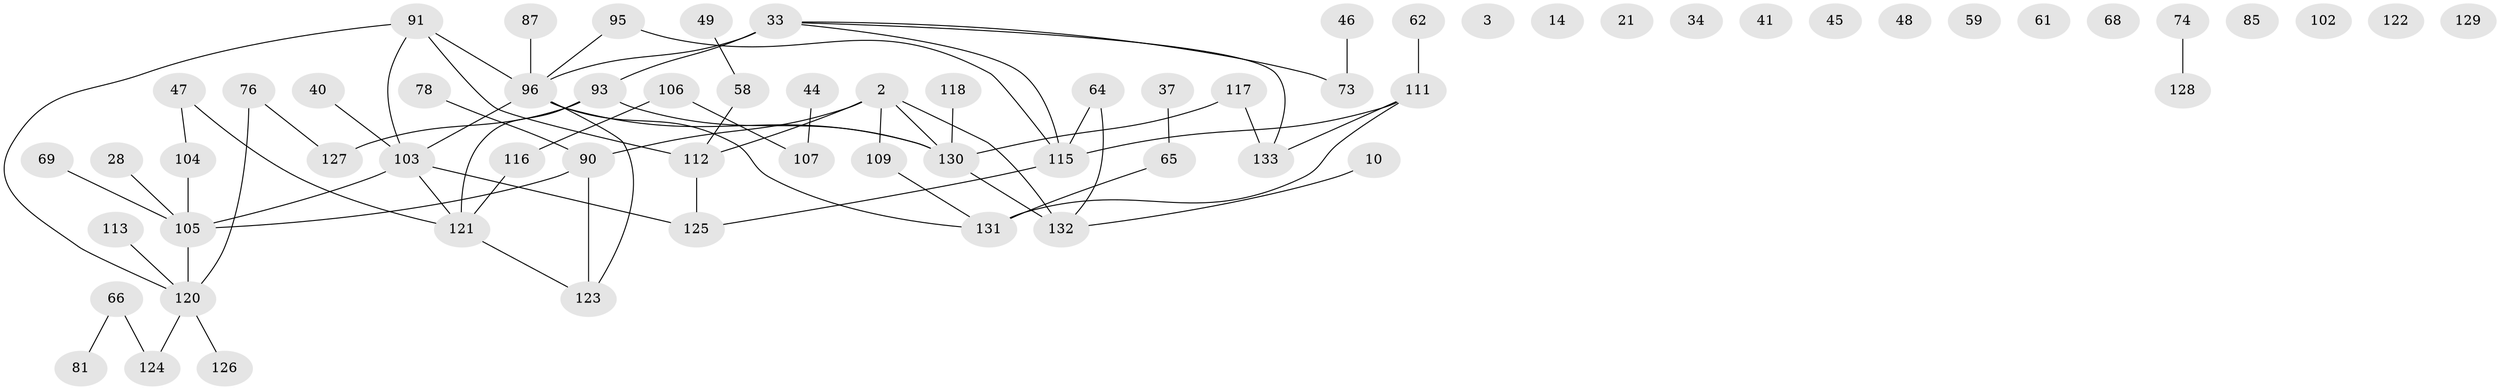 // original degree distribution, {2: 0.3609022556390977, 6: 0.015037593984962405, 0: 0.09774436090225563, 3: 0.14285714285714285, 1: 0.21052631578947367, 5: 0.03759398496240601, 4: 0.12030075187969924, 7: 0.007518796992481203, 9: 0.007518796992481203}
// Generated by graph-tools (version 1.1) at 2025/40/03/09/25 04:40:40]
// undirected, 66 vertices, 69 edges
graph export_dot {
graph [start="1"]
  node [color=gray90,style=filled];
  2;
  3;
  10;
  14;
  21;
  28;
  33 [super="+13"];
  34;
  37;
  40 [super="+15"];
  41;
  44;
  45;
  46;
  47;
  48;
  49;
  58;
  59;
  61 [super="+18"];
  62;
  64 [super="+23+32"];
  65;
  66;
  68;
  69;
  73;
  74;
  76;
  78;
  81;
  85;
  87;
  90;
  91 [super="+71"];
  93 [super="+86+5+88"];
  95;
  96 [super="+75+89+79"];
  102;
  103 [super="+84+70"];
  104;
  105;
  106;
  107;
  109;
  111;
  112 [super="+80+83+25+100+36"];
  113;
  115 [super="+108+42+52"];
  116 [super="+19"];
  117;
  118;
  120 [super="+57+30"];
  121 [super="+97"];
  122;
  123 [super="+31+110+92+94"];
  124;
  125;
  126;
  127;
  128;
  129;
  130 [super="+77+98+101+82"];
  131 [super="+54"];
  132 [super="+35"];
  133 [super="+8+11+114+72+119+99+51"];
  2 -- 90;
  2 -- 109;
  2 -- 132 [weight=2];
  2 -- 130;
  2 -- 112;
  10 -- 132;
  28 -- 105;
  33 -- 73;
  33 -- 93;
  33 -- 133;
  33 -- 96 [weight=3];
  33 -- 115;
  37 -- 65;
  40 -- 103;
  44 -- 107;
  46 -- 73;
  47 -- 104;
  47 -- 121;
  49 -- 58;
  58 -- 112;
  62 -- 111;
  64 -- 132;
  64 -- 115;
  65 -- 131;
  66 -- 81;
  66 -- 124;
  69 -- 105;
  74 -- 128;
  76 -- 127;
  76 -- 120;
  78 -- 90;
  87 -- 96;
  90 -- 105;
  90 -- 123;
  91 -- 96 [weight=2];
  91 -- 120;
  91 -- 112;
  91 -- 103 [weight=2];
  93 -- 127;
  93 -- 130;
  93 -- 121;
  95 -- 96;
  95 -- 115;
  96 -- 103 [weight=3];
  96 -- 131;
  96 -- 123;
  96 -- 130;
  103 -- 105 [weight=3];
  103 -- 121 [weight=2];
  103 -- 125;
  104 -- 105;
  105 -- 120 [weight=2];
  106 -- 107;
  106 -- 116;
  109 -- 131;
  111 -- 131 [weight=2];
  111 -- 115;
  111 -- 133;
  112 -- 125;
  113 -- 120;
  115 -- 125;
  116 -- 121 [weight=2];
  117 -- 133;
  117 -- 130;
  118 -- 130;
  120 -- 124;
  120 -- 126;
  121 -- 123;
  130 -- 132;
}
